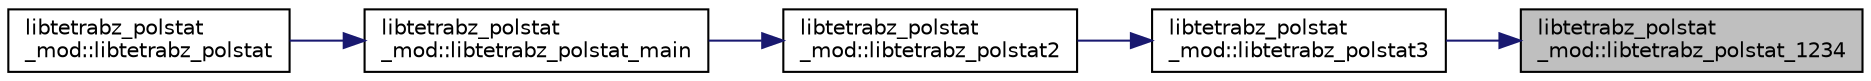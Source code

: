 digraph "libtetrabz_polstat_mod::libtetrabz_polstat_1234"
{
 // LATEX_PDF_SIZE
  edge [fontname="Helvetica",fontsize="10",labelfontname="Helvetica",labelfontsize="10"];
  node [fontname="Helvetica",fontsize="10",shape=record];
  rankdir="RL";
  Node1 [label="libtetrabz_polstat\l_mod::libtetrabz_polstat_1234",height=0.2,width=0.4,color="black", fillcolor="grey75", style="filled", fontcolor="black",tooltip=" "];
  Node1 -> Node2 [dir="back",color="midnightblue",fontsize="10",style="solid",fontname="Helvetica"];
  Node2 [label="libtetrabz_polstat\l_mod::libtetrabz_polstat3",height=0.2,width=0.4,color="black", fillcolor="white", style="filled",URL="$namespacelibtetrabz__polstat__mod.html#a3cbe711387f9e2494a78daf4855d38cf",tooltip=" "];
  Node2 -> Node3 [dir="back",color="midnightblue",fontsize="10",style="solid",fontname="Helvetica"];
  Node3 [label="libtetrabz_polstat\l_mod::libtetrabz_polstat2",height=0.2,width=0.4,color="black", fillcolor="white", style="filled",URL="$namespacelibtetrabz__polstat__mod.html#a7fa6af3fd4bb01a9e622974d2598b289",tooltip=" "];
  Node3 -> Node4 [dir="back",color="midnightblue",fontsize="10",style="solid",fontname="Helvetica"];
  Node4 [label="libtetrabz_polstat\l_mod::libtetrabz_polstat_main",height=0.2,width=0.4,color="black", fillcolor="white", style="filled",URL="$namespacelibtetrabz__polstat__mod.html#a7c7e453c423fba640d9b48b6cc70c786",tooltip=" "];
  Node4 -> Node5 [dir="back",color="midnightblue",fontsize="10",style="solid",fontname="Helvetica"];
  Node5 [label="libtetrabz_polstat\l_mod::libtetrabz_polstat",height=0.2,width=0.4,color="black", fillcolor="white", style="filled",URL="$namespacelibtetrabz__polstat__mod.html#ada89fb60bd1a147ddd57d1fe71404b30",tooltip=" "];
}
